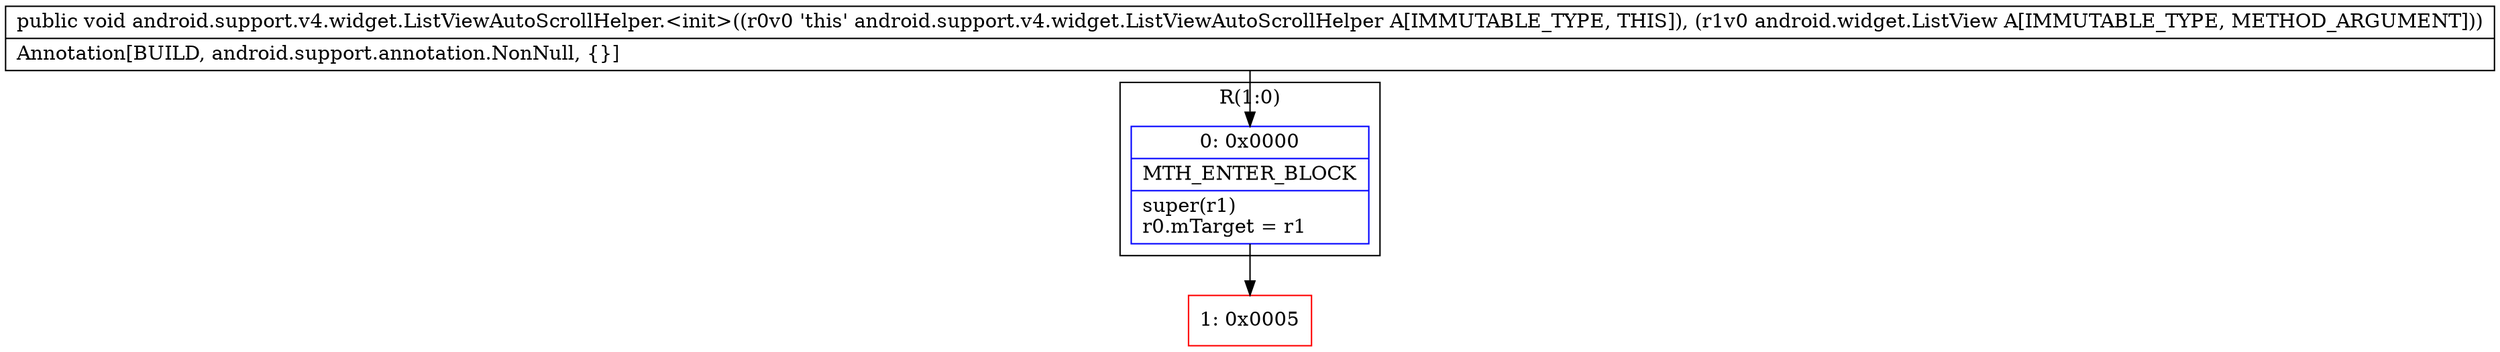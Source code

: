 digraph "CFG forandroid.support.v4.widget.ListViewAutoScrollHelper.\<init\>(Landroid\/widget\/ListView;)V" {
subgraph cluster_Region_37515048 {
label = "R(1:0)";
node [shape=record,color=blue];
Node_0 [shape=record,label="{0\:\ 0x0000|MTH_ENTER_BLOCK\l|super(r1)\lr0.mTarget = r1\l}"];
}
Node_1 [shape=record,color=red,label="{1\:\ 0x0005}"];
MethodNode[shape=record,label="{public void android.support.v4.widget.ListViewAutoScrollHelper.\<init\>((r0v0 'this' android.support.v4.widget.ListViewAutoScrollHelper A[IMMUTABLE_TYPE, THIS]), (r1v0 android.widget.ListView A[IMMUTABLE_TYPE, METHOD_ARGUMENT]))  | Annotation[BUILD, android.support.annotation.NonNull, \{\}]\l}"];
MethodNode -> Node_0;
Node_0 -> Node_1;
}

